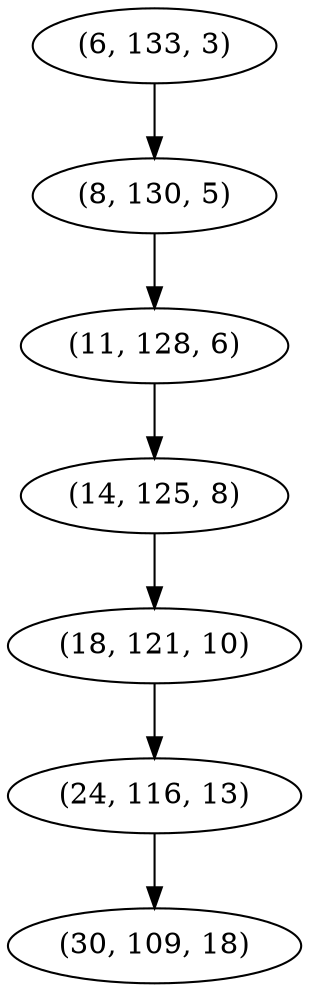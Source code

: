 digraph tree {
    "(6, 133, 3)";
    "(8, 130, 5)";
    "(11, 128, 6)";
    "(14, 125, 8)";
    "(18, 121, 10)";
    "(24, 116, 13)";
    "(30, 109, 18)";
    "(6, 133, 3)" -> "(8, 130, 5)";
    "(8, 130, 5)" -> "(11, 128, 6)";
    "(11, 128, 6)" -> "(14, 125, 8)";
    "(14, 125, 8)" -> "(18, 121, 10)";
    "(18, 121, 10)" -> "(24, 116, 13)";
    "(24, 116, 13)" -> "(30, 109, 18)";
}
